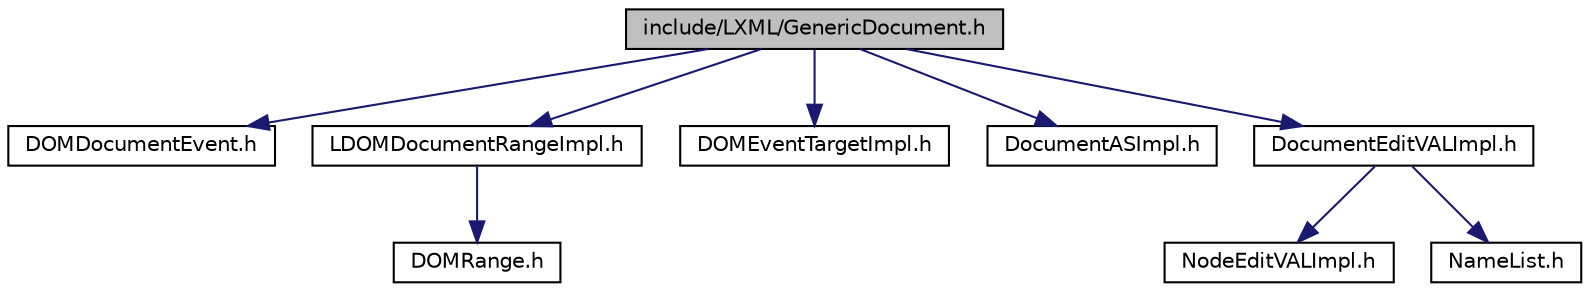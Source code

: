 digraph G
{
  edge [fontname="Helvetica",fontsize="10",labelfontname="Helvetica",labelfontsize="10"];
  node [fontname="Helvetica",fontsize="10",shape=record];
  Node1 [label="include/LXML/GenericDocument.h",height=0.2,width=0.4,color="black", fillcolor="grey75", style="filled" fontcolor="black"];
  Node1 -> Node2 [color="midnightblue",fontsize="10",style="solid",fontname="Helvetica"];
  Node2 [label="DOMDocumentEvent.h",height=0.2,width=0.4,color="black", fillcolor="white", style="filled",URL="$_d_o_m_document_event_8h.html"];
  Node1 -> Node3 [color="midnightblue",fontsize="10",style="solid",fontname="Helvetica"];
  Node3 [label="LDOMDocumentRangeImpl.h",height=0.2,width=0.4,color="black", fillcolor="white", style="filled",URL="$_l_d_o_m_document_range_impl_8h.html"];
  Node3 -> Node4 [color="midnightblue",fontsize="10",style="solid",fontname="Helvetica"];
  Node4 [label="DOMRange.h",height=0.2,width=0.4,color="black", fillcolor="white", style="filled",URL="$_d_o_m_range_8h.html"];
  Node1 -> Node5 [color="midnightblue",fontsize="10",style="solid",fontname="Helvetica"];
  Node5 [label="DOMEventTargetImpl.h",height=0.2,width=0.4,color="black", fillcolor="white", style="filled",URL="$_d_o_m_event_target_impl_8h.html"];
  Node1 -> Node6 [color="midnightblue",fontsize="10",style="solid",fontname="Helvetica"];
  Node6 [label="DocumentASImpl.h",height=0.2,width=0.4,color="black", fillcolor="white", style="filled",URL="$_document_a_s_impl_8h.html"];
  Node1 -> Node7 [color="midnightblue",fontsize="10",style="solid",fontname="Helvetica"];
  Node7 [label="DocumentEditVALImpl.h",height=0.2,width=0.4,color="black", fillcolor="white", style="filled",URL="$_document_edit_v_a_l_impl_8h.html"];
  Node7 -> Node8 [color="midnightblue",fontsize="10",style="solid",fontname="Helvetica"];
  Node8 [label="NodeEditVALImpl.h",height=0.2,width=0.4,color="black", fillcolor="white", style="filled",URL="$_node_edit_v_a_l_impl_8h.html"];
  Node7 -> Node9 [color="midnightblue",fontsize="10",style="solid",fontname="Helvetica"];
  Node9 [label="NameList.h",height=0.2,width=0.4,color="black", fillcolor="white", style="filled",URL="$_name_list_8h.html"];
}
